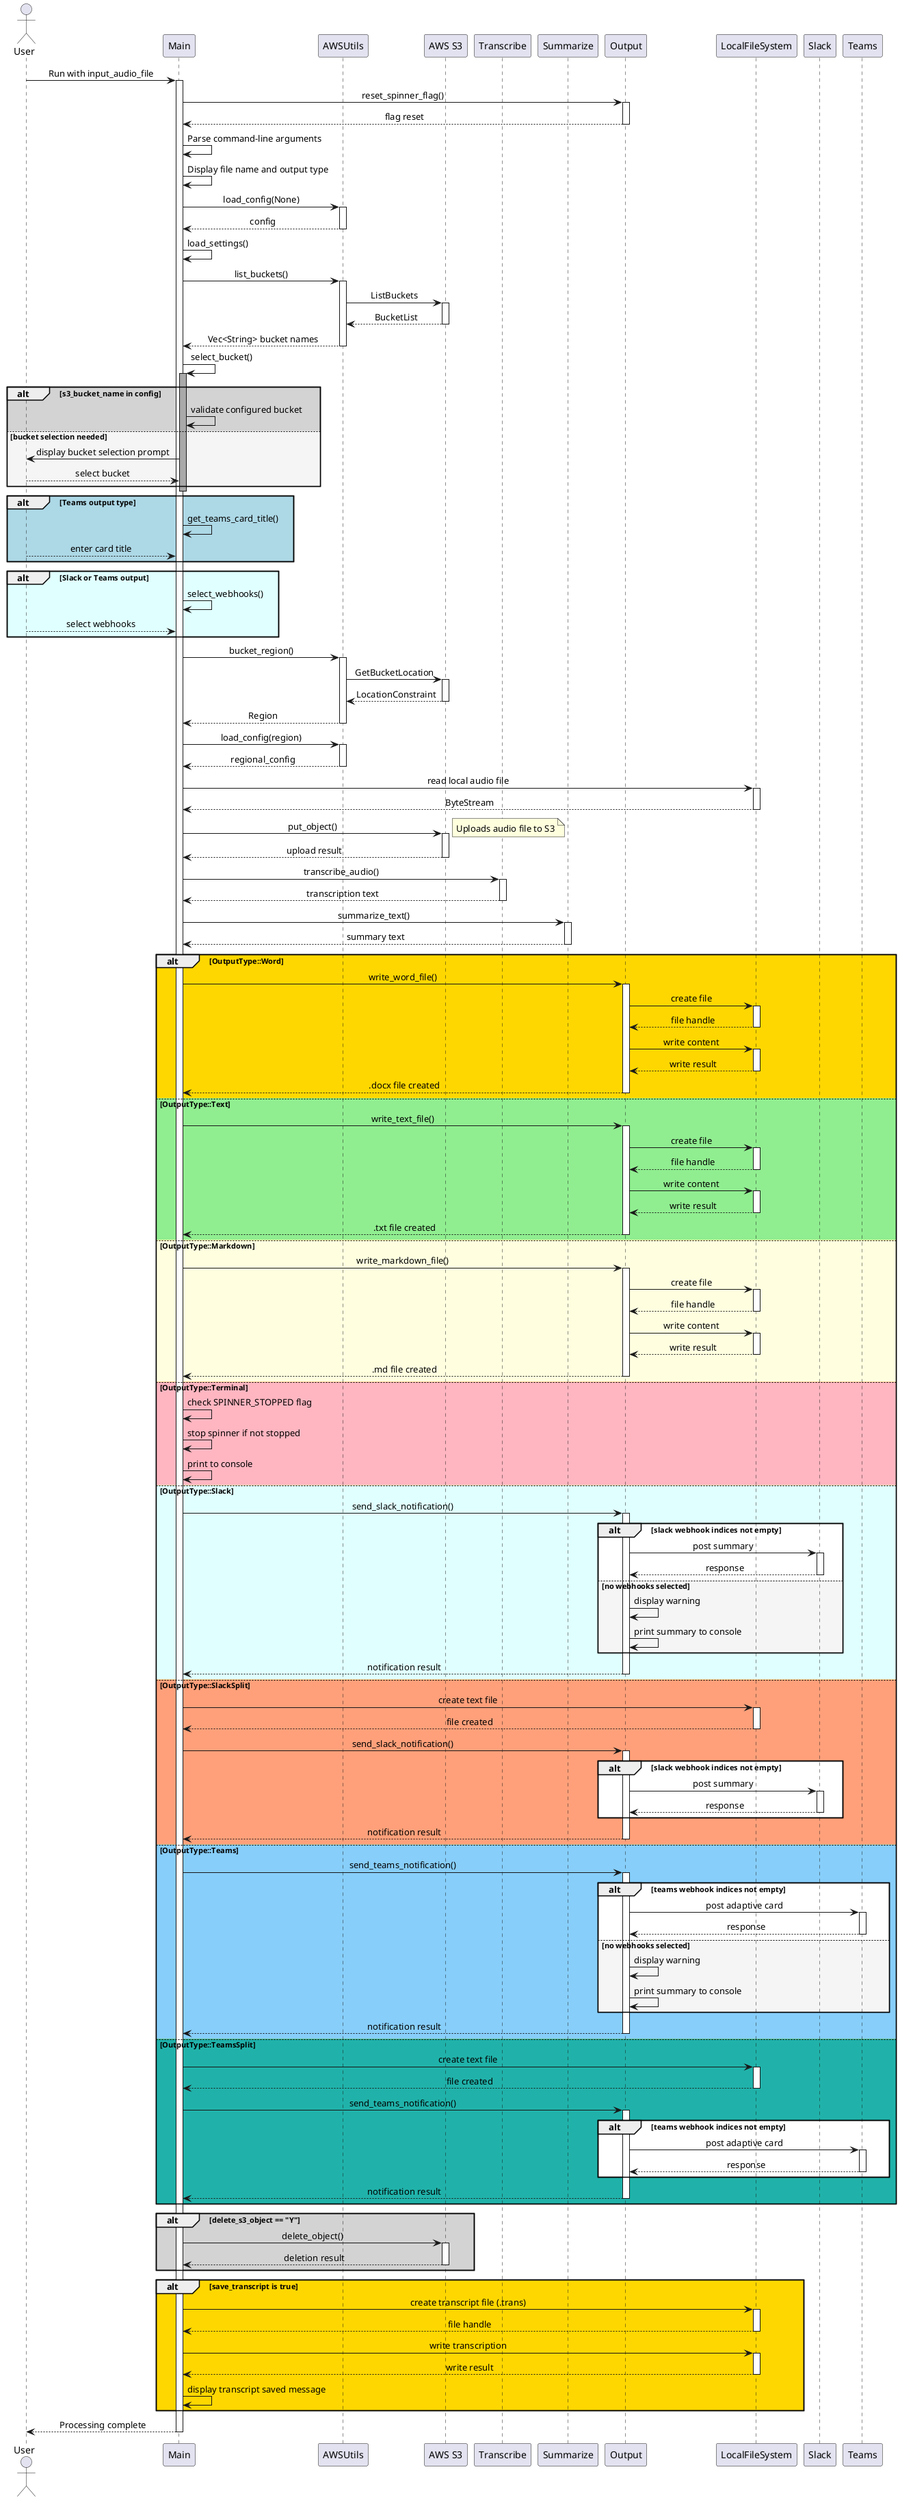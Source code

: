 @startuml
skinparam sequenceMessageAlign center

actor User
participant "Main" as Main
participant "AWSUtils" as AWS
participant "AWS S3" as AWS_S3
participant "Transcribe" as Trans
participant "Summarize" as Sum
participant "Output" as Out
participant "LocalFileSystem" as File
participant "Slack" as Slack
participant "Teams" as Teams

User -> Main: Run with input_audio_file
activate Main

Main -> Out: reset_spinner_flag()
activate Out
Out --> Main: flag reset
deactivate Out

Main -> Main: Parse command-line arguments
Main -> Main: Display file name and output type

Main -> AWS: load_config(None)
activate AWS
AWS --> Main: config
deactivate AWS

Main -> Main: load_settings()
Main -> AWS: list_buckets()
activate AWS
AWS -> AWS_S3: ListBuckets
activate AWS_S3
AWS_S3 --> AWS: BucketList
deactivate AWS_S3
AWS --> Main: Vec<String> bucket names
deactivate AWS

Main -> Main: select_bucket()
activate Main #DarkGray
alt #LightGray s3_bucket_name in config
    Main -> Main: validate configured bucket
else #WhiteSmoke bucket selection needed
    Main -> User: display bucket selection prompt
    User --> Main: select bucket
end
deactivate Main

alt #LightBlue Teams output type
    Main -> Main: get_teams_card_title()
    User --> Main: enter card title
end

alt #LightCyan Slack or Teams output
    Main -> Main: select_webhooks()
    User --> Main: select webhooks
end

Main -> AWS: bucket_region()
activate AWS
AWS -> AWS_S3: GetBucketLocation
activate AWS_S3
AWS_S3 --> AWS: LocationConstraint
deactivate AWS_S3
AWS --> Main: Region
deactivate AWS

Main -> AWS: load_config(region)
activate AWS
AWS --> Main: regional_config
deactivate AWS

Main -> File: read local audio file
activate File
File --> Main: ByteStream
deactivate File

Main -> AWS_S3: put_object()
activate AWS_S3
note right: Uploads audio file to S3
AWS_S3 --> Main: upload result
deactivate AWS_S3

Main -> Trans: transcribe_audio()
activate Trans
Trans --> Main: transcription text
deactivate Trans

Main -> Sum: summarize_text()
activate Sum
Sum --> Main: summary text
deactivate Sum

alt #Gold OutputType::Word
    Main -> Out: write_word_file()
    activate Out
    Out -> File: create file
    activate File
    File --> Out: file handle
    deactivate File
    Out -> File: write content
    activate File
    File --> Out: write result
    deactivate File
    Out --> Main: .docx file created
    deactivate Out
else #LightGreen OutputType::Text
    Main -> Out: write_text_file()
    activate Out
    Out -> File: create file
    activate File
    File --> Out: file handle
    deactivate File
    Out -> File: write content
    activate File
    File --> Out: write result
    deactivate File
    Out --> Main: .txt file created
    deactivate Out
else #LightYellow OutputType::Markdown
    Main -> Out: write_markdown_file()
    activate Out
    Out -> File: create file
    activate File
    File --> Out: file handle
    deactivate File
    Out -> File: write content
    activate File
    File --> Out: write result
    deactivate File
    Out --> Main: .md file created
    deactivate Out
else #LightPink OutputType::Terminal
    Main -> Main: check SPINNER_STOPPED flag
    Main -> Main: stop spinner if not stopped
    Main -> Main: print to console
else #LightCyan OutputType::Slack
    Main -> Out: send_slack_notification()
    activate Out
    alt #White slack webhook indices not empty
        Out -> Slack: post summary
        activate Slack
        Slack --> Out: response
        deactivate Slack
    else #WhiteSmoke no webhooks selected
        Out -> Out: display warning
        Out -> Out: print summary to console
    end
    Out --> Main: notification result
    deactivate Out
else #LightSalmon OutputType::SlackSplit
    Main -> File: create text file
    activate File
    File --> Main: file created
    deactivate File
    Main -> Out: send_slack_notification()
    activate Out
    alt #White slack webhook indices not empty
        Out -> Slack: post summary
        activate Slack
        Slack --> Out: response
        deactivate Slack
    end
    Out --> Main: notification result
    deactivate Out
else #LightSkyBlue OutputType::Teams
    Main -> Out: send_teams_notification()
    activate Out
    alt #White teams webhook indices not empty
        Out -> Teams: post adaptive card
        activate Teams
        Teams --> Out: response
        deactivate Teams
    else #WhiteSmoke no webhooks selected
        Out -> Out: display warning
        Out -> Out: print summary to console
    end
    Out --> Main: notification result
    deactivate Out
else #LightSeaGreen OutputType::TeamsSplit
    Main -> File: create text file
    activate File
    File --> Main: file created
    deactivate File
    Main -> Out: send_teams_notification()
    activate Out
    alt #White teams webhook indices not empty
        Out -> Teams: post adaptive card
        activate Teams
        Teams --> Out: response
        deactivate Teams
    end
    Out --> Main: notification result
    deactivate Out
end

alt #LightGray delete_s3_object == "Y"
    Main -> AWS_S3: delete_object()
    activate AWS_S3
    AWS_S3 --> Main: deletion result
    deactivate AWS_S3
end

alt #Gold save_transcript is true
    Main -> File: create transcript file (.trans)
    activate File
    File --> Main: file handle
    deactivate File
    Main -> File: write transcription
    activate File
    File --> Main: write result
    deactivate File
    Main -> Main: display transcript saved message
end

Main --> User: Processing complete
deactivate Main

@enduml